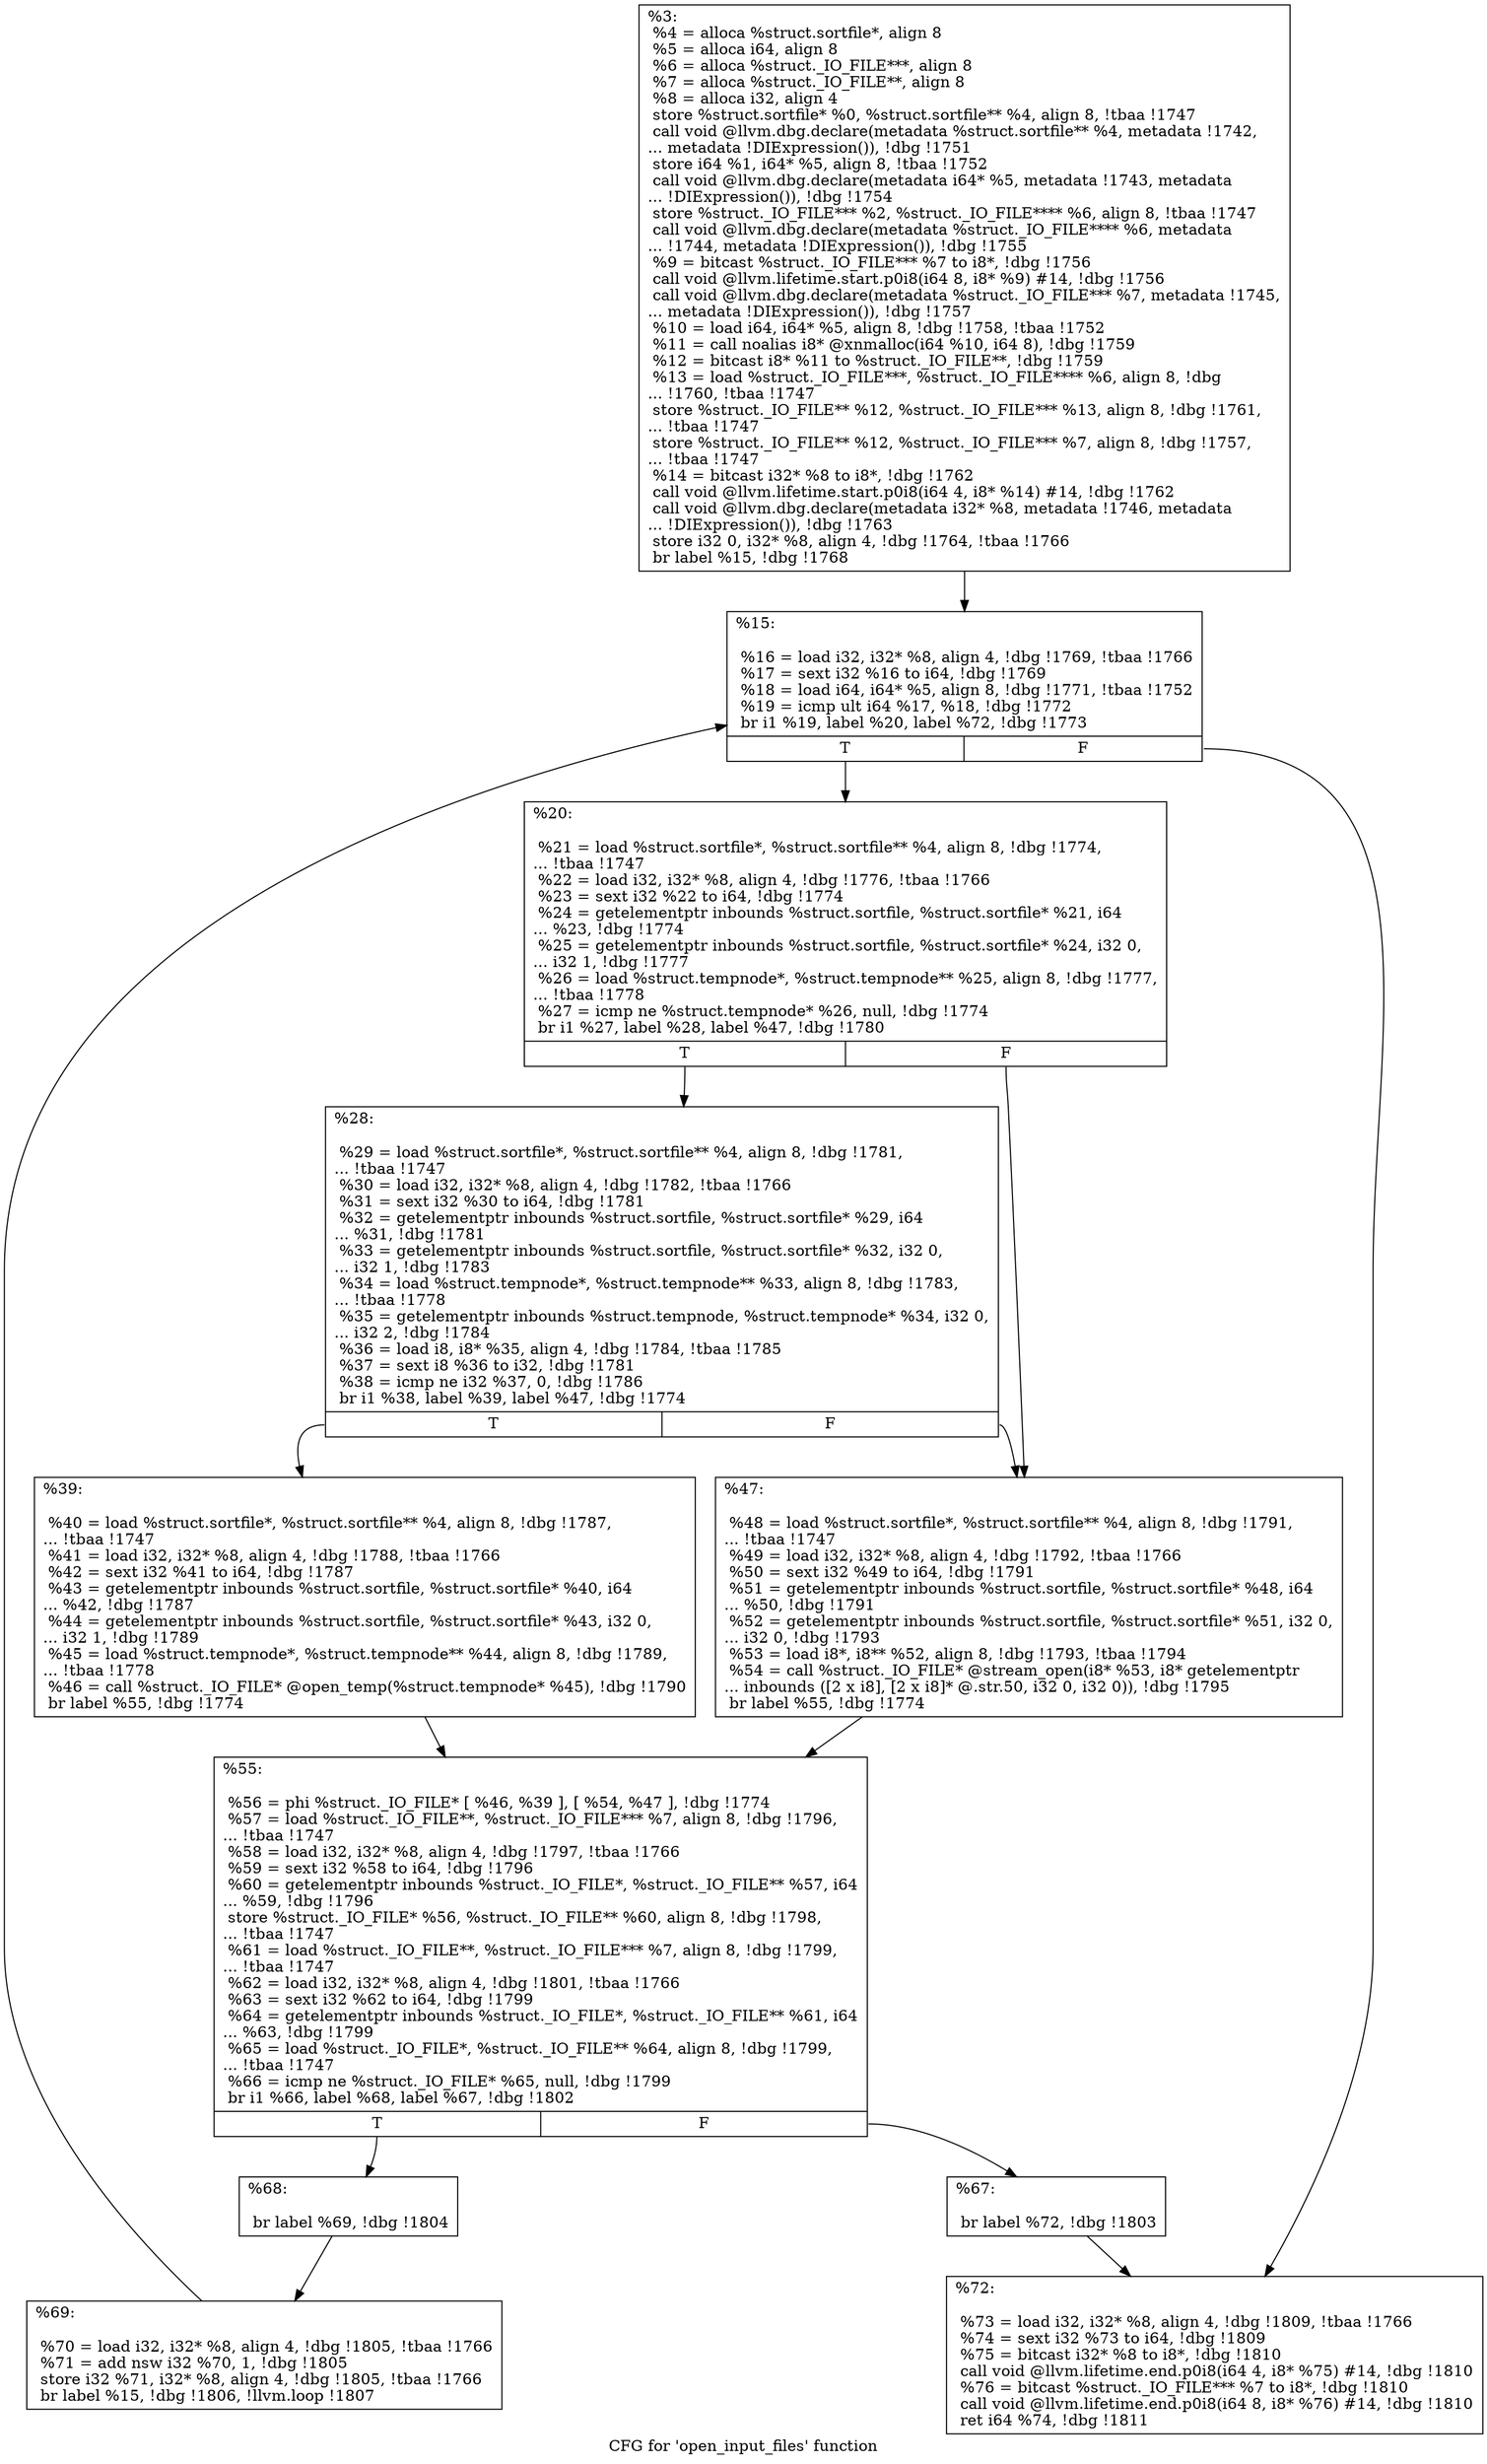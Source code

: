 digraph "CFG for 'open_input_files' function" {
	label="CFG for 'open_input_files' function";

	Node0x1fff7d0 [shape=record,label="{%3:\l  %4 = alloca %struct.sortfile*, align 8\l  %5 = alloca i64, align 8\l  %6 = alloca %struct._IO_FILE***, align 8\l  %7 = alloca %struct._IO_FILE**, align 8\l  %8 = alloca i32, align 4\l  store %struct.sortfile* %0, %struct.sortfile** %4, align 8, !tbaa !1747\l  call void @llvm.dbg.declare(metadata %struct.sortfile** %4, metadata !1742,\l... metadata !DIExpression()), !dbg !1751\l  store i64 %1, i64* %5, align 8, !tbaa !1752\l  call void @llvm.dbg.declare(metadata i64* %5, metadata !1743, metadata\l... !DIExpression()), !dbg !1754\l  store %struct._IO_FILE*** %2, %struct._IO_FILE**** %6, align 8, !tbaa !1747\l  call void @llvm.dbg.declare(metadata %struct._IO_FILE**** %6, metadata\l... !1744, metadata !DIExpression()), !dbg !1755\l  %9 = bitcast %struct._IO_FILE*** %7 to i8*, !dbg !1756\l  call void @llvm.lifetime.start.p0i8(i64 8, i8* %9) #14, !dbg !1756\l  call void @llvm.dbg.declare(metadata %struct._IO_FILE*** %7, metadata !1745,\l... metadata !DIExpression()), !dbg !1757\l  %10 = load i64, i64* %5, align 8, !dbg !1758, !tbaa !1752\l  %11 = call noalias i8* @xnmalloc(i64 %10, i64 8), !dbg !1759\l  %12 = bitcast i8* %11 to %struct._IO_FILE**, !dbg !1759\l  %13 = load %struct._IO_FILE***, %struct._IO_FILE**** %6, align 8, !dbg\l... !1760, !tbaa !1747\l  store %struct._IO_FILE** %12, %struct._IO_FILE*** %13, align 8, !dbg !1761,\l... !tbaa !1747\l  store %struct._IO_FILE** %12, %struct._IO_FILE*** %7, align 8, !dbg !1757,\l... !tbaa !1747\l  %14 = bitcast i32* %8 to i8*, !dbg !1762\l  call void @llvm.lifetime.start.p0i8(i64 4, i8* %14) #14, !dbg !1762\l  call void @llvm.dbg.declare(metadata i32* %8, metadata !1746, metadata\l... !DIExpression()), !dbg !1763\l  store i32 0, i32* %8, align 4, !dbg !1764, !tbaa !1766\l  br label %15, !dbg !1768\l}"];
	Node0x1fff7d0 -> Node0x1fff900;
	Node0x1fff900 [shape=record,label="{%15:\l\l  %16 = load i32, i32* %8, align 4, !dbg !1769, !tbaa !1766\l  %17 = sext i32 %16 to i64, !dbg !1769\l  %18 = load i64, i64* %5, align 8, !dbg !1771, !tbaa !1752\l  %19 = icmp ult i64 %17, %18, !dbg !1772\l  br i1 %19, label %20, label %72, !dbg !1773\l|{<s0>T|<s1>F}}"];
	Node0x1fff900:s0 -> Node0x1fff950;
	Node0x1fff900:s1 -> Node0x1fffbd0;
	Node0x1fff950 [shape=record,label="{%20:\l\l  %21 = load %struct.sortfile*, %struct.sortfile** %4, align 8, !dbg !1774,\l... !tbaa !1747\l  %22 = load i32, i32* %8, align 4, !dbg !1776, !tbaa !1766\l  %23 = sext i32 %22 to i64, !dbg !1774\l  %24 = getelementptr inbounds %struct.sortfile, %struct.sortfile* %21, i64\l... %23, !dbg !1774\l  %25 = getelementptr inbounds %struct.sortfile, %struct.sortfile* %24, i32 0,\l... i32 1, !dbg !1777\l  %26 = load %struct.tempnode*, %struct.tempnode** %25, align 8, !dbg !1777,\l... !tbaa !1778\l  %27 = icmp ne %struct.tempnode* %26, null, !dbg !1774\l  br i1 %27, label %28, label %47, !dbg !1780\l|{<s0>T|<s1>F}}"];
	Node0x1fff950:s0 -> Node0x1fff9a0;
	Node0x1fff950:s1 -> Node0x1fffa40;
	Node0x1fff9a0 [shape=record,label="{%28:\l\l  %29 = load %struct.sortfile*, %struct.sortfile** %4, align 8, !dbg !1781,\l... !tbaa !1747\l  %30 = load i32, i32* %8, align 4, !dbg !1782, !tbaa !1766\l  %31 = sext i32 %30 to i64, !dbg !1781\l  %32 = getelementptr inbounds %struct.sortfile, %struct.sortfile* %29, i64\l... %31, !dbg !1781\l  %33 = getelementptr inbounds %struct.sortfile, %struct.sortfile* %32, i32 0,\l... i32 1, !dbg !1783\l  %34 = load %struct.tempnode*, %struct.tempnode** %33, align 8, !dbg !1783,\l... !tbaa !1778\l  %35 = getelementptr inbounds %struct.tempnode, %struct.tempnode* %34, i32 0,\l... i32 2, !dbg !1784\l  %36 = load i8, i8* %35, align 4, !dbg !1784, !tbaa !1785\l  %37 = sext i8 %36 to i32, !dbg !1781\l  %38 = icmp ne i32 %37, 0, !dbg !1786\l  br i1 %38, label %39, label %47, !dbg !1774\l|{<s0>T|<s1>F}}"];
	Node0x1fff9a0:s0 -> Node0x1fff9f0;
	Node0x1fff9a0:s1 -> Node0x1fffa40;
	Node0x1fff9f0 [shape=record,label="{%39:\l\l  %40 = load %struct.sortfile*, %struct.sortfile** %4, align 8, !dbg !1787,\l... !tbaa !1747\l  %41 = load i32, i32* %8, align 4, !dbg !1788, !tbaa !1766\l  %42 = sext i32 %41 to i64, !dbg !1787\l  %43 = getelementptr inbounds %struct.sortfile, %struct.sortfile* %40, i64\l... %42, !dbg !1787\l  %44 = getelementptr inbounds %struct.sortfile, %struct.sortfile* %43, i32 0,\l... i32 1, !dbg !1789\l  %45 = load %struct.tempnode*, %struct.tempnode** %44, align 8, !dbg !1789,\l... !tbaa !1778\l  %46 = call %struct._IO_FILE* @open_temp(%struct.tempnode* %45), !dbg !1790\l  br label %55, !dbg !1774\l}"];
	Node0x1fff9f0 -> Node0x1fffa90;
	Node0x1fffa40 [shape=record,label="{%47:\l\l  %48 = load %struct.sortfile*, %struct.sortfile** %4, align 8, !dbg !1791,\l... !tbaa !1747\l  %49 = load i32, i32* %8, align 4, !dbg !1792, !tbaa !1766\l  %50 = sext i32 %49 to i64, !dbg !1791\l  %51 = getelementptr inbounds %struct.sortfile, %struct.sortfile* %48, i64\l... %50, !dbg !1791\l  %52 = getelementptr inbounds %struct.sortfile, %struct.sortfile* %51, i32 0,\l... i32 0, !dbg !1793\l  %53 = load i8*, i8** %52, align 8, !dbg !1793, !tbaa !1794\l  %54 = call %struct._IO_FILE* @stream_open(i8* %53, i8* getelementptr\l... inbounds ([2 x i8], [2 x i8]* @.str.50, i32 0, i32 0)), !dbg !1795\l  br label %55, !dbg !1774\l}"];
	Node0x1fffa40 -> Node0x1fffa90;
	Node0x1fffa90 [shape=record,label="{%55:\l\l  %56 = phi %struct._IO_FILE* [ %46, %39 ], [ %54, %47 ], !dbg !1774\l  %57 = load %struct._IO_FILE**, %struct._IO_FILE*** %7, align 8, !dbg !1796,\l... !tbaa !1747\l  %58 = load i32, i32* %8, align 4, !dbg !1797, !tbaa !1766\l  %59 = sext i32 %58 to i64, !dbg !1796\l  %60 = getelementptr inbounds %struct._IO_FILE*, %struct._IO_FILE** %57, i64\l... %59, !dbg !1796\l  store %struct._IO_FILE* %56, %struct._IO_FILE** %60, align 8, !dbg !1798,\l... !tbaa !1747\l  %61 = load %struct._IO_FILE**, %struct._IO_FILE*** %7, align 8, !dbg !1799,\l... !tbaa !1747\l  %62 = load i32, i32* %8, align 4, !dbg !1801, !tbaa !1766\l  %63 = sext i32 %62 to i64, !dbg !1799\l  %64 = getelementptr inbounds %struct._IO_FILE*, %struct._IO_FILE** %61, i64\l... %63, !dbg !1799\l  %65 = load %struct._IO_FILE*, %struct._IO_FILE** %64, align 8, !dbg !1799,\l... !tbaa !1747\l  %66 = icmp ne %struct._IO_FILE* %65, null, !dbg !1799\l  br i1 %66, label %68, label %67, !dbg !1802\l|{<s0>T|<s1>F}}"];
	Node0x1fffa90:s0 -> Node0x1fffb30;
	Node0x1fffa90:s1 -> Node0x1fffae0;
	Node0x1fffae0 [shape=record,label="{%67:\l\l  br label %72, !dbg !1803\l}"];
	Node0x1fffae0 -> Node0x1fffbd0;
	Node0x1fffb30 [shape=record,label="{%68:\l\l  br label %69, !dbg !1804\l}"];
	Node0x1fffb30 -> Node0x1fffb80;
	Node0x1fffb80 [shape=record,label="{%69:\l\l  %70 = load i32, i32* %8, align 4, !dbg !1805, !tbaa !1766\l  %71 = add nsw i32 %70, 1, !dbg !1805\l  store i32 %71, i32* %8, align 4, !dbg !1805, !tbaa !1766\l  br label %15, !dbg !1806, !llvm.loop !1807\l}"];
	Node0x1fffb80 -> Node0x1fff900;
	Node0x1fffbd0 [shape=record,label="{%72:\l\l  %73 = load i32, i32* %8, align 4, !dbg !1809, !tbaa !1766\l  %74 = sext i32 %73 to i64, !dbg !1809\l  %75 = bitcast i32* %8 to i8*, !dbg !1810\l  call void @llvm.lifetime.end.p0i8(i64 4, i8* %75) #14, !dbg !1810\l  %76 = bitcast %struct._IO_FILE*** %7 to i8*, !dbg !1810\l  call void @llvm.lifetime.end.p0i8(i64 8, i8* %76) #14, !dbg !1810\l  ret i64 %74, !dbg !1811\l}"];
}
